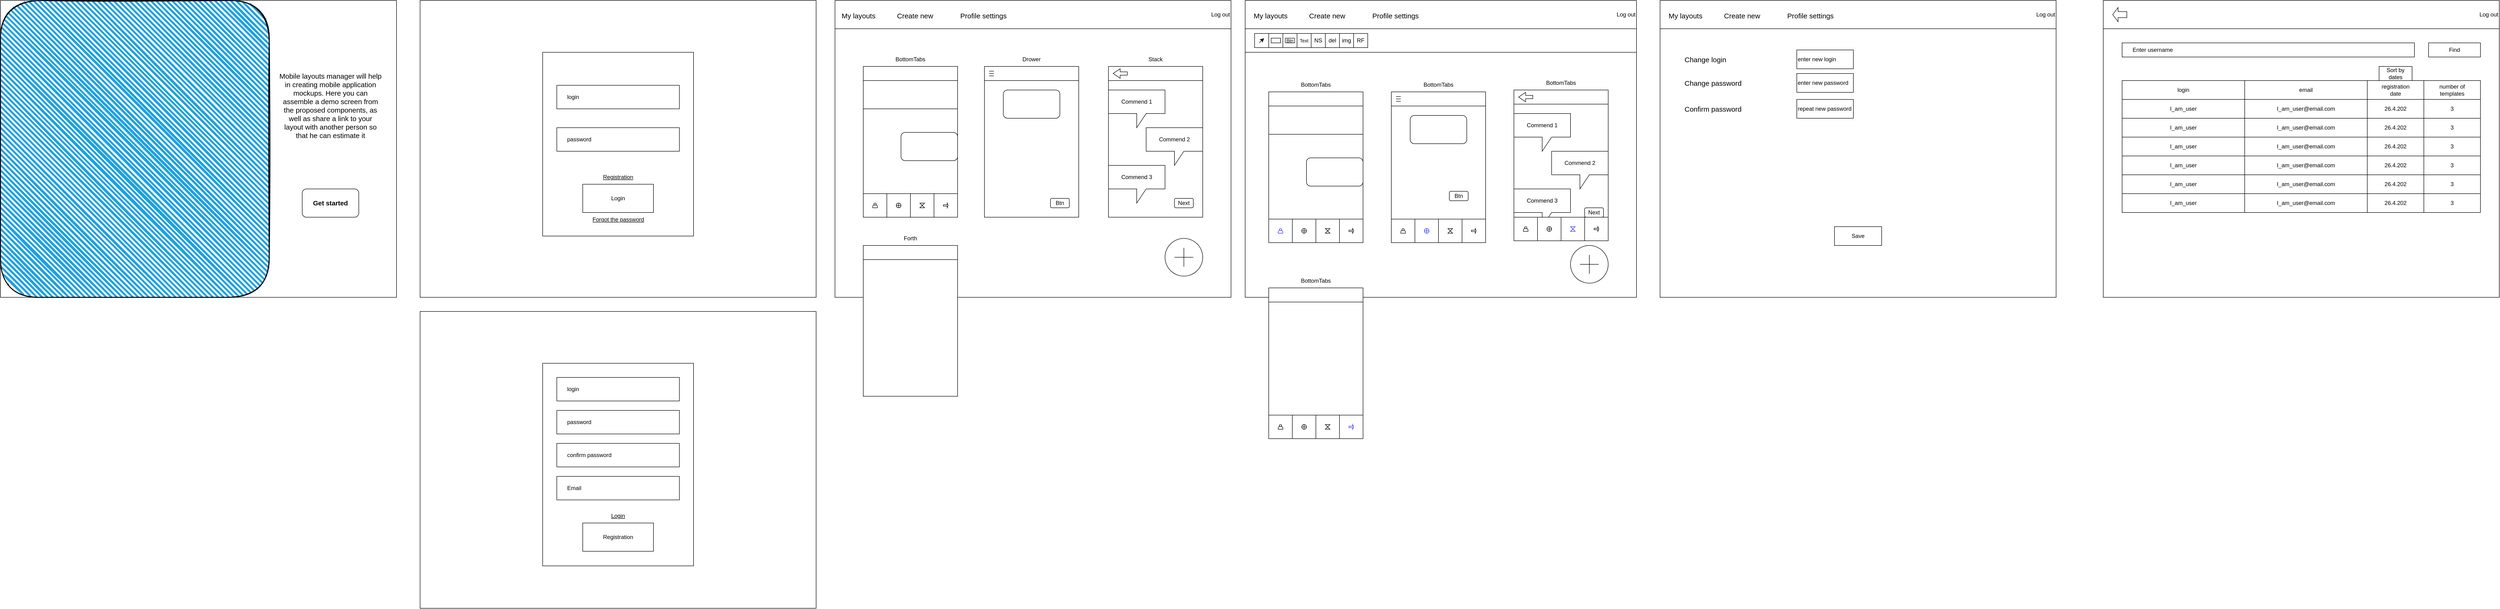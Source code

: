 <mxfile version="21.2.1" type="github">
  <diagram name="Страница 1" id="eIvOpr-eTh3H-kMk9N8D">
    <mxGraphModel dx="5174" dy="2409" grid="1" gridSize="10" guides="1" tooltips="1" connect="1" arrows="1" fold="1" page="1" pageScale="1" pageWidth="827" pageHeight="1169" math="0" shadow="0">
      <root>
        <mxCell id="0" />
        <mxCell id="1" parent="0" />
        <mxCell id="rHkCsvKUkDU7ZJES6vWU-122" value="" style="rounded=0;whiteSpace=wrap;html=1;" parent="1" vertex="1">
          <mxGeometry x="-830" width="840" height="630" as="geometry" />
        </mxCell>
        <mxCell id="rHkCsvKUkDU7ZJES6vWU-121" value="" style="rounded=0;whiteSpace=wrap;html=1;" parent="1" vertex="1">
          <mxGeometry x="40" width="830" height="630" as="geometry" />
        </mxCell>
        <mxCell id="rHkCsvKUkDU7ZJES6vWU-1" value="Log out" style="rounded=0;whiteSpace=wrap;html=1;align=right;" parent="1" vertex="1">
          <mxGeometry x="-830" width="840" height="60" as="geometry" />
        </mxCell>
        <mxCell id="rHkCsvKUkDU7ZJES6vWU-52" value="Log out" style="rounded=0;whiteSpace=wrap;html=1;align=right;" parent="1" vertex="1">
          <mxGeometry x="40" width="830" height="60" as="geometry" />
        </mxCell>
        <mxCell id="I_ay3xWffaY61S_isXFt-1" value="&lt;font style=&quot;font-size: 15px;&quot;&gt;My layouts&lt;/font&gt;" style="text;html=1;strokeColor=none;fillColor=none;align=center;verticalAlign=middle;whiteSpace=wrap;rounded=0;" parent="1" vertex="1">
          <mxGeometry x="-820" y="17" width="80" height="30" as="geometry" />
        </mxCell>
        <mxCell id="I_ay3xWffaY61S_isXFt-2" value="&lt;font style=&quot;font-size: 15px;&quot;&gt;Create new&lt;/font&gt;" style="text;html=1;strokeColor=none;fillColor=none;align=center;verticalAlign=middle;whiteSpace=wrap;rounded=0;" parent="1" vertex="1">
          <mxGeometry x="-700" y="17" width="80" height="30" as="geometry" />
        </mxCell>
        <mxCell id="I_ay3xWffaY61S_isXFt-3" value="&lt;font style=&quot;font-size: 15px;&quot;&gt;Profile settings&lt;/font&gt;" style="text;html=1;strokeColor=none;fillColor=none;align=center;verticalAlign=middle;whiteSpace=wrap;rounded=0;" parent="1" vertex="1">
          <mxGeometry x="-570" y="17" width="110" height="30" as="geometry" />
        </mxCell>
        <mxCell id="I_ay3xWffaY61S_isXFt-5" value="" style="group" parent="1" vertex="1" connectable="0">
          <mxGeometry x="-770" y="110" width="200" height="350" as="geometry" />
        </mxCell>
        <mxCell id="rHkCsvKUkDU7ZJES6vWU-18" value="BottomTabs" style="text;html=1;strokeColor=none;fillColor=none;align=center;verticalAlign=middle;whiteSpace=wrap;rounded=0;" parent="I_ay3xWffaY61S_isXFt-5" vertex="1">
          <mxGeometry x="70" width="60" height="30" as="geometry" />
        </mxCell>
        <mxCell id="I_ay3xWffaY61S_isXFt-4" value="" style="group" parent="I_ay3xWffaY61S_isXFt-5" vertex="1" connectable="0">
          <mxGeometry y="30" width="200" height="320" as="geometry" />
        </mxCell>
        <mxCell id="rHkCsvKUkDU7ZJES6vWU-8" value="" style="rounded=0;whiteSpace=wrap;html=1;" parent="I_ay3xWffaY61S_isXFt-4" vertex="1">
          <mxGeometry width="200" height="320" as="geometry" />
        </mxCell>
        <mxCell id="rHkCsvKUkDU7ZJES6vWU-12" value="" style="rounded=0;whiteSpace=wrap;html=1;" parent="I_ay3xWffaY61S_isXFt-4" vertex="1">
          <mxGeometry y="270" width="200" height="50" as="geometry" />
        </mxCell>
        <mxCell id="rHkCsvKUkDU7ZJES6vWU-13" value="" style="endArrow=none;html=1;rounded=0;entryX=0.25;entryY=0;entryDx=0;entryDy=0;exitX=0.25;exitY=1;exitDx=0;exitDy=0;" parent="I_ay3xWffaY61S_isXFt-4" source="rHkCsvKUkDU7ZJES6vWU-12" target="rHkCsvKUkDU7ZJES6vWU-12" edge="1">
          <mxGeometry width="50" height="50" relative="1" as="geometry">
            <mxPoint x="380" y="530" as="sourcePoint" />
            <mxPoint x="430" y="480" as="targetPoint" />
          </mxGeometry>
        </mxCell>
        <mxCell id="rHkCsvKUkDU7ZJES6vWU-14" value="" style="endArrow=none;html=1;rounded=0;entryX=0.5;entryY=0;entryDx=0;entryDy=0;exitX=0.5;exitY=1;exitDx=0;exitDy=0;" parent="I_ay3xWffaY61S_isXFt-4" source="rHkCsvKUkDU7ZJES6vWU-12" target="rHkCsvKUkDU7ZJES6vWU-12" edge="1">
          <mxGeometry width="50" height="50" relative="1" as="geometry">
            <mxPoint x="60" y="330" as="sourcePoint" />
            <mxPoint x="60" y="270" as="targetPoint" />
          </mxGeometry>
        </mxCell>
        <mxCell id="rHkCsvKUkDU7ZJES6vWU-15" value="" style="endArrow=none;html=1;rounded=0;entryX=0.75;entryY=0;entryDx=0;entryDy=0;exitX=0.75;exitY=1;exitDx=0;exitDy=0;" parent="I_ay3xWffaY61S_isXFt-4" source="rHkCsvKUkDU7ZJES6vWU-12" target="rHkCsvKUkDU7ZJES6vWU-12" edge="1">
          <mxGeometry width="50" height="50" relative="1" as="geometry">
            <mxPoint x="70" y="340" as="sourcePoint" />
            <mxPoint x="70" y="280" as="targetPoint" />
          </mxGeometry>
        </mxCell>
        <mxCell id="rHkCsvKUkDU7ZJES6vWU-16" value="" style="rounded=0;whiteSpace=wrap;html=1;" parent="I_ay3xWffaY61S_isXFt-4" vertex="1">
          <mxGeometry y="30" width="200" height="60" as="geometry" />
        </mxCell>
        <mxCell id="rHkCsvKUkDU7ZJES6vWU-17" value="" style="rounded=1;whiteSpace=wrap;html=1;" parent="I_ay3xWffaY61S_isXFt-4" vertex="1">
          <mxGeometry x="80" y="140" width="120" height="60" as="geometry" />
        </mxCell>
        <mxCell id="rHkCsvKUkDU7ZJES6vWU-38" value="" style="shape=actor;whiteSpace=wrap;html=1;" parent="I_ay3xWffaY61S_isXFt-4" vertex="1">
          <mxGeometry x="20" y="290" width="10" height="10" as="geometry" />
        </mxCell>
        <mxCell id="rHkCsvKUkDU7ZJES6vWU-39" value="" style="shape=orEllipse;perimeter=ellipsePerimeter;whiteSpace=wrap;html=1;backgroundOutline=1;" parent="I_ay3xWffaY61S_isXFt-4" vertex="1">
          <mxGeometry x="70" y="290" width="10" height="10" as="geometry" />
        </mxCell>
        <mxCell id="rHkCsvKUkDU7ZJES6vWU-40" value="" style="shape=collate;whiteSpace=wrap;html=1;" parent="I_ay3xWffaY61S_isXFt-4" vertex="1">
          <mxGeometry x="120" y="290" width="10" height="10" as="geometry" />
        </mxCell>
        <mxCell id="rHkCsvKUkDU7ZJES6vWU-41" value="" style="shape=singleArrow;whiteSpace=wrap;html=1;" parent="I_ay3xWffaY61S_isXFt-4" vertex="1">
          <mxGeometry x="170" y="290" width="10" height="10" as="geometry" />
        </mxCell>
        <mxCell id="I_ay3xWffaY61S_isXFt-9" value="" style="group" parent="1" vertex="1" connectable="0">
          <mxGeometry x="-513" y="110" width="200" height="350" as="geometry" />
        </mxCell>
        <mxCell id="rHkCsvKUkDU7ZJES6vWU-21" value="Drower" style="text;html=1;strokeColor=none;fillColor=none;align=center;verticalAlign=middle;whiteSpace=wrap;rounded=0;" parent="I_ay3xWffaY61S_isXFt-9" vertex="1">
          <mxGeometry x="70" width="60" height="30" as="geometry" />
        </mxCell>
        <mxCell id="I_ay3xWffaY61S_isXFt-7" value="" style="group" parent="I_ay3xWffaY61S_isXFt-9" vertex="1" connectable="0">
          <mxGeometry y="30" width="200" height="320" as="geometry" />
        </mxCell>
        <mxCell id="rHkCsvKUkDU7ZJES6vWU-9" value="" style="rounded=0;whiteSpace=wrap;html=1;" parent="I_ay3xWffaY61S_isXFt-7" vertex="1">
          <mxGeometry width="200" height="320" as="geometry" />
        </mxCell>
        <mxCell id="rHkCsvKUkDU7ZJES6vWU-24" value="" style="rounded=0;whiteSpace=wrap;html=1;" parent="I_ay3xWffaY61S_isXFt-7" vertex="1">
          <mxGeometry width="200" height="30" as="geometry" />
        </mxCell>
        <mxCell id="rHkCsvKUkDU7ZJES6vWU-25" value="" style="endArrow=none;html=1;rounded=0;entryX=0.1;entryY=0.5;entryDx=0;entryDy=0;entryPerimeter=0;" parent="I_ay3xWffaY61S_isXFt-7" target="rHkCsvKUkDU7ZJES6vWU-24" edge="1">
          <mxGeometry width="50" height="50" relative="1" as="geometry">
            <mxPoint x="10" y="15" as="sourcePoint" />
            <mxPoint x="120" y="380" as="targetPoint" />
          </mxGeometry>
        </mxCell>
        <mxCell id="rHkCsvKUkDU7ZJES6vWU-26" value="" style="endArrow=none;html=1;rounded=0;" parent="I_ay3xWffaY61S_isXFt-7" edge="1">
          <mxGeometry width="50" height="50" relative="1" as="geometry">
            <mxPoint x="10" y="20" as="sourcePoint" />
            <mxPoint x="20" y="20" as="targetPoint" />
          </mxGeometry>
        </mxCell>
        <mxCell id="rHkCsvKUkDU7ZJES6vWU-28" value="" style="endArrow=none;html=1;rounded=0;entryX=0.1;entryY=0.333;entryDx=0;entryDy=0;entryPerimeter=0;" parent="I_ay3xWffaY61S_isXFt-7" target="rHkCsvKUkDU7ZJES6vWU-24" edge="1">
          <mxGeometry width="50" height="50" relative="1" as="geometry">
            <mxPoint x="10" y="10" as="sourcePoint" />
            <mxPoint x="30" y="25" as="targetPoint" />
          </mxGeometry>
        </mxCell>
        <mxCell id="rHkCsvKUkDU7ZJES6vWU-33" value="" style="rounded=1;whiteSpace=wrap;html=1;" parent="I_ay3xWffaY61S_isXFt-7" vertex="1">
          <mxGeometry x="40" y="50" width="120" height="60" as="geometry" />
        </mxCell>
        <mxCell id="I_ay3xWffaY61S_isXFt-8" value="" style="group" parent="I_ay3xWffaY61S_isXFt-7" vertex="1" connectable="0">
          <mxGeometry x="140" y="280" width="40" height="20" as="geometry" />
        </mxCell>
        <mxCell id="rHkCsvKUkDU7ZJES6vWU-35" value="" style="rounded=1;whiteSpace=wrap;html=1;" parent="I_ay3xWffaY61S_isXFt-8" vertex="1">
          <mxGeometry width="40" height="20" as="geometry" />
        </mxCell>
        <mxCell id="rHkCsvKUkDU7ZJES6vWU-36" value="Btn" style="text;html=1;strokeColor=none;fillColor=none;align=center;verticalAlign=middle;whiteSpace=wrap;rounded=0;" parent="I_ay3xWffaY61S_isXFt-8" vertex="1">
          <mxGeometry x="10" y="5" width="20" height="10" as="geometry" />
        </mxCell>
        <mxCell id="I_ay3xWffaY61S_isXFt-11" value="" style="group" parent="1" vertex="1" connectable="0">
          <mxGeometry x="-250" y="110" width="200" height="350" as="geometry" />
        </mxCell>
        <mxCell id="rHkCsvKUkDU7ZJES6vWU-19" value="Stack" style="text;html=1;strokeColor=none;fillColor=none;align=center;verticalAlign=middle;whiteSpace=wrap;rounded=0;" parent="I_ay3xWffaY61S_isXFt-11" vertex="1">
          <mxGeometry x="70" width="60" height="30" as="geometry" />
        </mxCell>
        <mxCell id="I_ay3xWffaY61S_isXFt-10" value="" style="group" parent="I_ay3xWffaY61S_isXFt-11" vertex="1" connectable="0">
          <mxGeometry y="30" width="200" height="320" as="geometry" />
        </mxCell>
        <mxCell id="rHkCsvKUkDU7ZJES6vWU-10" value="" style="rounded=0;whiteSpace=wrap;html=1;" parent="I_ay3xWffaY61S_isXFt-10" vertex="1">
          <mxGeometry width="200" height="320" as="geometry" />
        </mxCell>
        <mxCell id="rHkCsvKUkDU7ZJES6vWU-31" value="" style="rounded=0;whiteSpace=wrap;html=1;" parent="I_ay3xWffaY61S_isXFt-10" vertex="1">
          <mxGeometry width="200" height="30" as="geometry" />
        </mxCell>
        <mxCell id="rHkCsvKUkDU7ZJES6vWU-46" value="Commend 2" style="shape=callout;whiteSpace=wrap;html=1;perimeter=calloutPerimeter;" parent="I_ay3xWffaY61S_isXFt-10" vertex="1">
          <mxGeometry x="80" y="130" width="120" height="80" as="geometry" />
        </mxCell>
        <mxCell id="rHkCsvKUkDU7ZJES6vWU-47" value="Commend 1" style="shape=callout;whiteSpace=wrap;html=1;perimeter=calloutPerimeter;" parent="I_ay3xWffaY61S_isXFt-10" vertex="1">
          <mxGeometry y="50" width="120" height="80" as="geometry" />
        </mxCell>
        <mxCell id="rHkCsvKUkDU7ZJES6vWU-48" value="&lt;span style=&quot;color: rgb(0, 0, 0); font-family: Helvetica; font-size: 12px; font-style: normal; font-variant-ligatures: normal; font-variant-caps: normal; font-weight: 400; letter-spacing: normal; orphans: 2; text-align: center; text-indent: 0px; text-transform: none; widows: 2; word-spacing: 0px; -webkit-text-stroke-width: 0px; background-color: rgb(251, 251, 251); text-decoration-thickness: initial; text-decoration-style: initial; text-decoration-color: initial; float: none; display: inline !important;&quot;&gt;Commend 3&lt;/span&gt;" style="shape=callout;whiteSpace=wrap;html=1;perimeter=calloutPerimeter;" parent="I_ay3xWffaY61S_isXFt-10" vertex="1">
          <mxGeometry y="210" width="120" height="80" as="geometry" />
        </mxCell>
        <mxCell id="rHkCsvKUkDU7ZJES6vWU-49" value="" style="html=1;shadow=0;dashed=0;align=center;verticalAlign=middle;shape=mxgraph.arrows2.arrow;dy=0.65;dx=14.84;flipH=1;notch=0;" parent="I_ay3xWffaY61S_isXFt-10" vertex="1">
          <mxGeometry x="10" y="5" width="30" height="20" as="geometry" />
        </mxCell>
        <mxCell id="rHkCsvKUkDU7ZJES6vWU-51" value="Next" style="rounded=1;whiteSpace=wrap;html=1;" parent="I_ay3xWffaY61S_isXFt-10" vertex="1">
          <mxGeometry x="140" y="280" width="40" height="20" as="geometry" />
        </mxCell>
        <mxCell id="I_ay3xWffaY61S_isXFt-24" value="" style="group" parent="1" vertex="1" connectable="0">
          <mxGeometry x="-770" y="490" width="200" height="350" as="geometry" />
        </mxCell>
        <mxCell id="rHkCsvKUkDU7ZJES6vWU-11" value="" style="rounded=0;whiteSpace=wrap;html=1;" parent="I_ay3xWffaY61S_isXFt-24" vertex="1">
          <mxGeometry y="30" width="200" height="320" as="geometry" />
        </mxCell>
        <mxCell id="rHkCsvKUkDU7ZJES6vWU-20" value="Forth" style="text;html=1;strokeColor=none;fillColor=none;align=center;verticalAlign=middle;whiteSpace=wrap;rounded=0;" parent="I_ay3xWffaY61S_isXFt-24" vertex="1">
          <mxGeometry x="70" width="60" height="30" as="geometry" />
        </mxCell>
        <mxCell id="rHkCsvKUkDU7ZJES6vWU-32" value="" style="rounded=0;whiteSpace=wrap;html=1;" parent="I_ay3xWffaY61S_isXFt-24" vertex="1">
          <mxGeometry y="30" width="200" height="30" as="geometry" />
        </mxCell>
        <mxCell id="I_ay3xWffaY61S_isXFt-25" value="&lt;font style=&quot;font-size: 15px;&quot;&gt;My layouts&lt;/font&gt;" style="text;html=1;strokeColor=none;fillColor=none;align=center;verticalAlign=middle;whiteSpace=wrap;rounded=0;" parent="1" vertex="1">
          <mxGeometry x="54" y="17" width="80" height="30" as="geometry" />
        </mxCell>
        <mxCell id="I_ay3xWffaY61S_isXFt-26" value="&lt;font style=&quot;font-size: 15px;&quot;&gt;Create new&lt;/font&gt;" style="text;html=1;strokeColor=none;fillColor=none;align=center;verticalAlign=middle;whiteSpace=wrap;rounded=0;" parent="1" vertex="1">
          <mxGeometry x="174" y="17" width="80" height="30" as="geometry" />
        </mxCell>
        <mxCell id="I_ay3xWffaY61S_isXFt-27" value="&lt;font style=&quot;font-size: 15px;&quot;&gt;Profile settings&lt;/font&gt;" style="text;html=1;strokeColor=none;fillColor=none;align=center;verticalAlign=middle;whiteSpace=wrap;rounded=0;" parent="1" vertex="1">
          <mxGeometry x="304" y="17" width="110" height="30" as="geometry" />
        </mxCell>
        <mxCell id="I_ay3xWffaY61S_isXFt-30" value="" style="group" parent="1" vertex="1" connectable="0">
          <mxGeometry x="90" y="164" width="200" height="350" as="geometry" />
        </mxCell>
        <mxCell id="rHkCsvKUkDU7ZJES6vWU-64" value="BottomTabs" style="text;html=1;strokeColor=none;fillColor=none;align=center;verticalAlign=middle;whiteSpace=wrap;rounded=0;" parent="I_ay3xWffaY61S_isXFt-30" vertex="1">
          <mxGeometry x="70" width="60" height="30" as="geometry" />
        </mxCell>
        <mxCell id="I_ay3xWffaY61S_isXFt-29" value="" style="group" parent="I_ay3xWffaY61S_isXFt-30" vertex="1" connectable="0">
          <mxGeometry y="30" width="200" height="320" as="geometry" />
        </mxCell>
        <mxCell id="rHkCsvKUkDU7ZJES6vWU-54" value="" style="rounded=0;whiteSpace=wrap;html=1;" parent="I_ay3xWffaY61S_isXFt-29" vertex="1">
          <mxGeometry width="200" height="320" as="geometry" />
        </mxCell>
        <mxCell id="rHkCsvKUkDU7ZJES6vWU-58" value="" style="rounded=0;whiteSpace=wrap;html=1;" parent="I_ay3xWffaY61S_isXFt-29" vertex="1">
          <mxGeometry y="270" width="200" height="50" as="geometry" />
        </mxCell>
        <mxCell id="rHkCsvKUkDU7ZJES6vWU-59" value="" style="endArrow=none;html=1;rounded=0;entryX=0.25;entryY=0;entryDx=0;entryDy=0;exitX=0.25;exitY=1;exitDx=0;exitDy=0;" parent="I_ay3xWffaY61S_isXFt-29" source="rHkCsvKUkDU7ZJES6vWU-58" target="rHkCsvKUkDU7ZJES6vWU-58" edge="1">
          <mxGeometry width="50" height="50" relative="1" as="geometry">
            <mxPoint x="380" y="530" as="sourcePoint" />
            <mxPoint x="430" y="480" as="targetPoint" />
          </mxGeometry>
        </mxCell>
        <mxCell id="rHkCsvKUkDU7ZJES6vWU-60" value="" style="endArrow=none;html=1;rounded=0;entryX=0.5;entryY=0;entryDx=0;entryDy=0;exitX=0.5;exitY=1;exitDx=0;exitDy=0;" parent="I_ay3xWffaY61S_isXFt-29" source="rHkCsvKUkDU7ZJES6vWU-58" target="rHkCsvKUkDU7ZJES6vWU-58" edge="1">
          <mxGeometry width="50" height="50" relative="1" as="geometry">
            <mxPoint x="60" y="330" as="sourcePoint" />
            <mxPoint x="60" y="270" as="targetPoint" />
          </mxGeometry>
        </mxCell>
        <mxCell id="rHkCsvKUkDU7ZJES6vWU-61" value="" style="endArrow=none;html=1;rounded=0;entryX=0.75;entryY=0;entryDx=0;entryDy=0;exitX=0.75;exitY=1;exitDx=0;exitDy=0;" parent="I_ay3xWffaY61S_isXFt-29" source="rHkCsvKUkDU7ZJES6vWU-58" target="rHkCsvKUkDU7ZJES6vWU-58" edge="1">
          <mxGeometry width="50" height="50" relative="1" as="geometry">
            <mxPoint x="70" y="340" as="sourcePoint" />
            <mxPoint x="70" y="280" as="targetPoint" />
          </mxGeometry>
        </mxCell>
        <mxCell id="rHkCsvKUkDU7ZJES6vWU-62" value="" style="rounded=0;whiteSpace=wrap;html=1;" parent="I_ay3xWffaY61S_isXFt-29" vertex="1">
          <mxGeometry y="30" width="200" height="60" as="geometry" />
        </mxCell>
        <mxCell id="rHkCsvKUkDU7ZJES6vWU-63" value="" style="rounded=1;whiteSpace=wrap;html=1;" parent="I_ay3xWffaY61S_isXFt-29" vertex="1">
          <mxGeometry x="80" y="140" width="120" height="60" as="geometry" />
        </mxCell>
        <mxCell id="rHkCsvKUkDU7ZJES6vWU-77" value="" style="shape=actor;whiteSpace=wrap;html=1;strokeColor=#3333FF;" parent="I_ay3xWffaY61S_isXFt-29" vertex="1">
          <mxGeometry x="20" y="290" width="10" height="10" as="geometry" />
        </mxCell>
        <mxCell id="rHkCsvKUkDU7ZJES6vWU-78" value="" style="shape=orEllipse;perimeter=ellipsePerimeter;whiteSpace=wrap;html=1;backgroundOutline=1;" parent="I_ay3xWffaY61S_isXFt-29" vertex="1">
          <mxGeometry x="70" y="290" width="10" height="10" as="geometry" />
        </mxCell>
        <mxCell id="rHkCsvKUkDU7ZJES6vWU-79" value="" style="shape=collate;whiteSpace=wrap;html=1;" parent="I_ay3xWffaY61S_isXFt-29" vertex="1">
          <mxGeometry x="120" y="290" width="10" height="10" as="geometry" />
        </mxCell>
        <mxCell id="rHkCsvKUkDU7ZJES6vWU-80" value="" style="shape=singleArrow;whiteSpace=wrap;html=1;" parent="I_ay3xWffaY61S_isXFt-29" vertex="1">
          <mxGeometry x="170" y="290" width="10" height="10" as="geometry" />
        </mxCell>
        <mxCell id="I_ay3xWffaY61S_isXFt-33" value="" style="group" parent="1" vertex="1" connectable="0">
          <mxGeometry x="350" y="164" width="200" height="350" as="geometry" />
        </mxCell>
        <mxCell id="rHkCsvKUkDU7ZJES6vWU-67" value="BottomTabs" style="text;html=1;strokeColor=none;fillColor=none;align=center;verticalAlign=middle;whiteSpace=wrap;rounded=0;" parent="I_ay3xWffaY61S_isXFt-33" vertex="1">
          <mxGeometry x="70" width="60" height="30" as="geometry" />
        </mxCell>
        <mxCell id="I_ay3xWffaY61S_isXFt-32" value="" style="group" parent="I_ay3xWffaY61S_isXFt-33" vertex="1" connectable="0">
          <mxGeometry y="30" width="200" height="320" as="geometry" />
        </mxCell>
        <mxCell id="rHkCsvKUkDU7ZJES6vWU-55" value="" style="rounded=0;whiteSpace=wrap;html=1;" parent="I_ay3xWffaY61S_isXFt-32" vertex="1">
          <mxGeometry width="200" height="320" as="geometry" />
        </mxCell>
        <mxCell id="rHkCsvKUkDU7ZJES6vWU-68" value="" style="rounded=0;whiteSpace=wrap;html=1;" parent="I_ay3xWffaY61S_isXFt-32" vertex="1">
          <mxGeometry width="200" height="30" as="geometry" />
        </mxCell>
        <mxCell id="rHkCsvKUkDU7ZJES6vWU-69" value="" style="endArrow=none;html=1;rounded=0;entryX=0.1;entryY=0.5;entryDx=0;entryDy=0;entryPerimeter=0;" parent="I_ay3xWffaY61S_isXFt-32" target="rHkCsvKUkDU7ZJES6vWU-68" edge="1">
          <mxGeometry width="50" height="50" relative="1" as="geometry">
            <mxPoint x="10" y="15" as="sourcePoint" />
            <mxPoint x="120" y="380" as="targetPoint" />
          </mxGeometry>
        </mxCell>
        <mxCell id="rHkCsvKUkDU7ZJES6vWU-70" value="" style="endArrow=none;html=1;rounded=0;" parent="I_ay3xWffaY61S_isXFt-32" edge="1">
          <mxGeometry width="50" height="50" relative="1" as="geometry">
            <mxPoint x="10" y="20" as="sourcePoint" />
            <mxPoint x="20" y="20" as="targetPoint" />
          </mxGeometry>
        </mxCell>
        <mxCell id="rHkCsvKUkDU7ZJES6vWU-71" value="" style="endArrow=none;html=1;rounded=0;entryX=0.1;entryY=0.333;entryDx=0;entryDy=0;entryPerimeter=0;" parent="I_ay3xWffaY61S_isXFt-32" target="rHkCsvKUkDU7ZJES6vWU-68" edge="1">
          <mxGeometry width="50" height="50" relative="1" as="geometry">
            <mxPoint x="10" y="10" as="sourcePoint" />
            <mxPoint x="30" y="25" as="targetPoint" />
          </mxGeometry>
        </mxCell>
        <mxCell id="rHkCsvKUkDU7ZJES6vWU-74" value="" style="rounded=1;whiteSpace=wrap;html=1;" parent="I_ay3xWffaY61S_isXFt-32" vertex="1">
          <mxGeometry x="40" y="50" width="120" height="60" as="geometry" />
        </mxCell>
        <mxCell id="rHkCsvKUkDU7ZJES6vWU-94" value="" style="rounded=0;whiteSpace=wrap;html=1;" parent="I_ay3xWffaY61S_isXFt-32" vertex="1">
          <mxGeometry y="270" width="200" height="50" as="geometry" />
        </mxCell>
        <mxCell id="rHkCsvKUkDU7ZJES6vWU-95" value="" style="endArrow=none;html=1;rounded=0;entryX=0.25;entryY=0;entryDx=0;entryDy=0;exitX=0.25;exitY=1;exitDx=0;exitDy=0;" parent="I_ay3xWffaY61S_isXFt-32" source="rHkCsvKUkDU7ZJES6vWU-94" target="rHkCsvKUkDU7ZJES6vWU-94" edge="1">
          <mxGeometry width="50" height="50" relative="1" as="geometry">
            <mxPoint x="380" y="530" as="sourcePoint" />
            <mxPoint x="430" y="480" as="targetPoint" />
          </mxGeometry>
        </mxCell>
        <mxCell id="rHkCsvKUkDU7ZJES6vWU-96" value="" style="endArrow=none;html=1;rounded=0;entryX=0.5;entryY=0;entryDx=0;entryDy=0;exitX=0.5;exitY=1;exitDx=0;exitDy=0;" parent="I_ay3xWffaY61S_isXFt-32" source="rHkCsvKUkDU7ZJES6vWU-94" target="rHkCsvKUkDU7ZJES6vWU-94" edge="1">
          <mxGeometry width="50" height="50" relative="1" as="geometry">
            <mxPoint x="60" y="330" as="sourcePoint" />
            <mxPoint x="60" y="270" as="targetPoint" />
          </mxGeometry>
        </mxCell>
        <mxCell id="rHkCsvKUkDU7ZJES6vWU-97" value="" style="endArrow=none;html=1;rounded=0;entryX=0.75;entryY=0;entryDx=0;entryDy=0;exitX=0.75;exitY=1;exitDx=0;exitDy=0;" parent="I_ay3xWffaY61S_isXFt-32" source="rHkCsvKUkDU7ZJES6vWU-94" target="rHkCsvKUkDU7ZJES6vWU-94" edge="1">
          <mxGeometry width="50" height="50" relative="1" as="geometry">
            <mxPoint x="70" y="340" as="sourcePoint" />
            <mxPoint x="70" y="280" as="targetPoint" />
          </mxGeometry>
        </mxCell>
        <mxCell id="rHkCsvKUkDU7ZJES6vWU-98" value="" style="shape=actor;whiteSpace=wrap;html=1;" parent="I_ay3xWffaY61S_isXFt-32" vertex="1">
          <mxGeometry x="20" y="290" width="10" height="10" as="geometry" />
        </mxCell>
        <mxCell id="rHkCsvKUkDU7ZJES6vWU-99" value="" style="shape=orEllipse;perimeter=ellipsePerimeter;whiteSpace=wrap;html=1;backgroundOutline=1;strokeColor=#3333FF;" parent="I_ay3xWffaY61S_isXFt-32" vertex="1">
          <mxGeometry x="70" y="290" width="10" height="10" as="geometry" />
        </mxCell>
        <mxCell id="rHkCsvKUkDU7ZJES6vWU-100" value="" style="shape=collate;whiteSpace=wrap;html=1;" parent="I_ay3xWffaY61S_isXFt-32" vertex="1">
          <mxGeometry x="120" y="290" width="10" height="10" as="geometry" />
        </mxCell>
        <mxCell id="rHkCsvKUkDU7ZJES6vWU-101" value="" style="shape=singleArrow;whiteSpace=wrap;html=1;" parent="I_ay3xWffaY61S_isXFt-32" vertex="1">
          <mxGeometry x="170" y="290" width="10" height="10" as="geometry" />
        </mxCell>
        <mxCell id="I_ay3xWffaY61S_isXFt-31" value="" style="group" parent="I_ay3xWffaY61S_isXFt-32" vertex="1" connectable="0">
          <mxGeometry x="123" y="211" width="40" height="20" as="geometry" />
        </mxCell>
        <mxCell id="rHkCsvKUkDU7ZJES6vWU-75" value="" style="rounded=1;whiteSpace=wrap;html=1;" parent="I_ay3xWffaY61S_isXFt-31" vertex="1">
          <mxGeometry width="40" height="20" as="geometry" />
        </mxCell>
        <mxCell id="rHkCsvKUkDU7ZJES6vWU-76" value="Btn" style="text;html=1;strokeColor=none;fillColor=none;align=center;verticalAlign=middle;whiteSpace=wrap;rounded=0;" parent="I_ay3xWffaY61S_isXFt-31" vertex="1">
          <mxGeometry x="10" y="5" width="20" height="10" as="geometry" />
        </mxCell>
        <mxCell id="I_ay3xWffaY61S_isXFt-37" value="" style="group" parent="1" vertex="1" connectable="0">
          <mxGeometry x="610" y="160" width="200" height="350" as="geometry" />
        </mxCell>
        <mxCell id="rHkCsvKUkDU7ZJES6vWU-65" value="BottomTabs" style="text;html=1;strokeColor=none;fillColor=none;align=center;verticalAlign=middle;whiteSpace=wrap;rounded=0;" parent="I_ay3xWffaY61S_isXFt-37" vertex="1">
          <mxGeometry x="70" width="60" height="30" as="geometry" />
        </mxCell>
        <mxCell id="I_ay3xWffaY61S_isXFt-36" value="" style="group" parent="I_ay3xWffaY61S_isXFt-37" vertex="1" connectable="0">
          <mxGeometry y="30" width="200" height="320" as="geometry" />
        </mxCell>
        <mxCell id="rHkCsvKUkDU7ZJES6vWU-56" value="" style="rounded=0;whiteSpace=wrap;html=1;" parent="I_ay3xWffaY61S_isXFt-36" vertex="1">
          <mxGeometry width="200" height="320" as="geometry" />
        </mxCell>
        <mxCell id="rHkCsvKUkDU7ZJES6vWU-72" value="" style="rounded=0;whiteSpace=wrap;html=1;" parent="I_ay3xWffaY61S_isXFt-36" vertex="1">
          <mxGeometry width="200" height="30" as="geometry" />
        </mxCell>
        <mxCell id="rHkCsvKUkDU7ZJES6vWU-81" value="Commend 2" style="shape=callout;whiteSpace=wrap;html=1;perimeter=calloutPerimeter;" parent="I_ay3xWffaY61S_isXFt-36" vertex="1">
          <mxGeometry x="80" y="130" width="120" height="80" as="geometry" />
        </mxCell>
        <mxCell id="rHkCsvKUkDU7ZJES6vWU-82" value="Commend 1" style="shape=callout;whiteSpace=wrap;html=1;perimeter=calloutPerimeter;" parent="I_ay3xWffaY61S_isXFt-36" vertex="1">
          <mxGeometry y="50" width="120" height="80" as="geometry" />
        </mxCell>
        <mxCell id="rHkCsvKUkDU7ZJES6vWU-83" value="&lt;span style=&quot;color: rgb(0, 0, 0); font-family: Helvetica; font-size: 12px; font-style: normal; font-variant-ligatures: normal; font-variant-caps: normal; font-weight: 400; letter-spacing: normal; orphans: 2; text-align: center; text-indent: 0px; text-transform: none; widows: 2; word-spacing: 0px; -webkit-text-stroke-width: 0px; background-color: rgb(251, 251, 251); text-decoration-thickness: initial; text-decoration-style: initial; text-decoration-color: initial; float: none; display: inline !important;&quot;&gt;Commend 3&lt;/span&gt;" style="shape=callout;whiteSpace=wrap;html=1;perimeter=calloutPerimeter;" parent="I_ay3xWffaY61S_isXFt-36" vertex="1">
          <mxGeometry y="210" width="120" height="80" as="geometry" />
        </mxCell>
        <mxCell id="rHkCsvKUkDU7ZJES6vWU-84" value="" style="html=1;shadow=0;dashed=0;align=center;verticalAlign=middle;shape=mxgraph.arrows2.arrow;dy=0.65;dx=14.84;flipH=1;notch=0;" parent="I_ay3xWffaY61S_isXFt-36" vertex="1">
          <mxGeometry x="10" y="5" width="30" height="20" as="geometry" />
        </mxCell>
        <mxCell id="rHkCsvKUkDU7ZJES6vWU-85" value="Next" style="rounded=1;whiteSpace=wrap;html=1;" parent="I_ay3xWffaY61S_isXFt-36" vertex="1">
          <mxGeometry x="150" y="250" width="40" height="20" as="geometry" />
        </mxCell>
        <mxCell id="rHkCsvKUkDU7ZJES6vWU-102" value="" style="rounded=0;whiteSpace=wrap;html=1;" parent="I_ay3xWffaY61S_isXFt-36" vertex="1">
          <mxGeometry y="270" width="200" height="50" as="geometry" />
        </mxCell>
        <mxCell id="rHkCsvKUkDU7ZJES6vWU-103" value="" style="endArrow=none;html=1;rounded=0;entryX=0.25;entryY=0;entryDx=0;entryDy=0;exitX=0.25;exitY=1;exitDx=0;exitDy=0;" parent="I_ay3xWffaY61S_isXFt-36" source="rHkCsvKUkDU7ZJES6vWU-102" target="rHkCsvKUkDU7ZJES6vWU-102" edge="1">
          <mxGeometry width="50" height="50" relative="1" as="geometry">
            <mxPoint x="380" y="530" as="sourcePoint" />
            <mxPoint x="430" y="480" as="targetPoint" />
          </mxGeometry>
        </mxCell>
        <mxCell id="rHkCsvKUkDU7ZJES6vWU-104" value="" style="endArrow=none;html=1;rounded=0;entryX=0.5;entryY=0;entryDx=0;entryDy=0;exitX=0.5;exitY=1;exitDx=0;exitDy=0;" parent="I_ay3xWffaY61S_isXFt-36" source="rHkCsvKUkDU7ZJES6vWU-102" target="rHkCsvKUkDU7ZJES6vWU-102" edge="1">
          <mxGeometry width="50" height="50" relative="1" as="geometry">
            <mxPoint x="60" y="330" as="sourcePoint" />
            <mxPoint x="60" y="270" as="targetPoint" />
          </mxGeometry>
        </mxCell>
        <mxCell id="rHkCsvKUkDU7ZJES6vWU-105" value="" style="endArrow=none;html=1;rounded=0;entryX=0.75;entryY=0;entryDx=0;entryDy=0;exitX=0.75;exitY=1;exitDx=0;exitDy=0;" parent="I_ay3xWffaY61S_isXFt-36" source="rHkCsvKUkDU7ZJES6vWU-102" target="rHkCsvKUkDU7ZJES6vWU-102" edge="1">
          <mxGeometry width="50" height="50" relative="1" as="geometry">
            <mxPoint x="70" y="340" as="sourcePoint" />
            <mxPoint x="70" y="280" as="targetPoint" />
          </mxGeometry>
        </mxCell>
        <mxCell id="rHkCsvKUkDU7ZJES6vWU-106" value="" style="shape=actor;whiteSpace=wrap;html=1;" parent="I_ay3xWffaY61S_isXFt-36" vertex="1">
          <mxGeometry x="20" y="290" width="10" height="10" as="geometry" />
        </mxCell>
        <mxCell id="rHkCsvKUkDU7ZJES6vWU-107" value="" style="shape=orEllipse;perimeter=ellipsePerimeter;whiteSpace=wrap;html=1;backgroundOutline=1;" parent="I_ay3xWffaY61S_isXFt-36" vertex="1">
          <mxGeometry x="70" y="290" width="10" height="10" as="geometry" />
        </mxCell>
        <mxCell id="rHkCsvKUkDU7ZJES6vWU-108" value="" style="shape=collate;whiteSpace=wrap;html=1;strokeColor=#3333FF;" parent="I_ay3xWffaY61S_isXFt-36" vertex="1">
          <mxGeometry x="120" y="290" width="10" height="10" as="geometry" />
        </mxCell>
        <mxCell id="rHkCsvKUkDU7ZJES6vWU-109" value="" style="shape=singleArrow;whiteSpace=wrap;html=1;" parent="I_ay3xWffaY61S_isXFt-36" vertex="1">
          <mxGeometry x="170" y="290" width="10" height="10" as="geometry" />
        </mxCell>
        <mxCell id="I_ay3xWffaY61S_isXFt-39" value="" style="group" parent="1" vertex="1" connectable="0">
          <mxGeometry x="90" y="580" width="200" height="350" as="geometry" />
        </mxCell>
        <mxCell id="rHkCsvKUkDU7ZJES6vWU-57" value="" style="rounded=0;whiteSpace=wrap;html=1;" parent="I_ay3xWffaY61S_isXFt-39" vertex="1">
          <mxGeometry y="30" width="200" height="320" as="geometry" />
        </mxCell>
        <mxCell id="rHkCsvKUkDU7ZJES6vWU-66" value="BottomTabs" style="text;html=1;strokeColor=none;fillColor=none;align=center;verticalAlign=middle;whiteSpace=wrap;rounded=0;" parent="I_ay3xWffaY61S_isXFt-39" vertex="1">
          <mxGeometry x="70" width="60" height="30" as="geometry" />
        </mxCell>
        <mxCell id="rHkCsvKUkDU7ZJES6vWU-73" value="" style="rounded=0;whiteSpace=wrap;html=1;" parent="I_ay3xWffaY61S_isXFt-39" vertex="1">
          <mxGeometry y="30" width="200" height="30" as="geometry" />
        </mxCell>
        <mxCell id="rHkCsvKUkDU7ZJES6vWU-110" value="" style="rounded=0;whiteSpace=wrap;html=1;" parent="I_ay3xWffaY61S_isXFt-39" vertex="1">
          <mxGeometry y="300" width="200" height="50" as="geometry" />
        </mxCell>
        <mxCell id="rHkCsvKUkDU7ZJES6vWU-111" value="" style="endArrow=none;html=1;rounded=0;entryX=0.25;entryY=0;entryDx=0;entryDy=0;exitX=0.25;exitY=1;exitDx=0;exitDy=0;" parent="I_ay3xWffaY61S_isXFt-39" source="rHkCsvKUkDU7ZJES6vWU-110" target="rHkCsvKUkDU7ZJES6vWU-110" edge="1">
          <mxGeometry width="50" height="50" relative="1" as="geometry">
            <mxPoint x="380" y="560" as="sourcePoint" />
            <mxPoint x="430" y="510" as="targetPoint" />
          </mxGeometry>
        </mxCell>
        <mxCell id="rHkCsvKUkDU7ZJES6vWU-112" value="" style="endArrow=none;html=1;rounded=0;entryX=0.5;entryY=0;entryDx=0;entryDy=0;exitX=0.5;exitY=1;exitDx=0;exitDy=0;" parent="I_ay3xWffaY61S_isXFt-39" source="rHkCsvKUkDU7ZJES6vWU-110" target="rHkCsvKUkDU7ZJES6vWU-110" edge="1">
          <mxGeometry width="50" height="50" relative="1" as="geometry">
            <mxPoint x="60" y="360" as="sourcePoint" />
            <mxPoint x="60" y="300" as="targetPoint" />
          </mxGeometry>
        </mxCell>
        <mxCell id="rHkCsvKUkDU7ZJES6vWU-113" value="" style="endArrow=none;html=1;rounded=0;entryX=0.75;entryY=0;entryDx=0;entryDy=0;exitX=0.75;exitY=1;exitDx=0;exitDy=0;" parent="I_ay3xWffaY61S_isXFt-39" source="rHkCsvKUkDU7ZJES6vWU-110" target="rHkCsvKUkDU7ZJES6vWU-110" edge="1">
          <mxGeometry width="50" height="50" relative="1" as="geometry">
            <mxPoint x="70" y="370" as="sourcePoint" />
            <mxPoint x="70" y="310" as="targetPoint" />
          </mxGeometry>
        </mxCell>
        <mxCell id="rHkCsvKUkDU7ZJES6vWU-114" value="" style="shape=actor;whiteSpace=wrap;html=1;" parent="I_ay3xWffaY61S_isXFt-39" vertex="1">
          <mxGeometry x="20" y="320" width="10" height="10" as="geometry" />
        </mxCell>
        <mxCell id="rHkCsvKUkDU7ZJES6vWU-115" value="" style="shape=orEllipse;perimeter=ellipsePerimeter;whiteSpace=wrap;html=1;backgroundOutline=1;" parent="I_ay3xWffaY61S_isXFt-39" vertex="1">
          <mxGeometry x="70" y="320" width="10" height="10" as="geometry" />
        </mxCell>
        <mxCell id="rHkCsvKUkDU7ZJES6vWU-116" value="" style="shape=collate;whiteSpace=wrap;html=1;" parent="I_ay3xWffaY61S_isXFt-39" vertex="1">
          <mxGeometry x="120" y="320" width="10" height="10" as="geometry" />
        </mxCell>
        <mxCell id="rHkCsvKUkDU7ZJES6vWU-117" value="" style="shape=singleArrow;whiteSpace=wrap;html=1;strokeColor=#3333FF;" parent="I_ay3xWffaY61S_isXFt-39" vertex="1">
          <mxGeometry x="170" y="320" width="10" height="10" as="geometry" />
        </mxCell>
        <mxCell id="I_ay3xWffaY61S_isXFt-40" value="" style="rounded=0;whiteSpace=wrap;html=1;" parent="1" vertex="1">
          <mxGeometry x="40" y="60" width="830" height="50" as="geometry" />
        </mxCell>
        <mxCell id="I_ay3xWffaY61S_isXFt-41" value="" style="rounded=0;whiteSpace=wrap;html=1;" parent="1" vertex="1">
          <mxGeometry x="60" y="70" width="150" height="30" as="geometry" />
        </mxCell>
        <mxCell id="I_ay3xWffaY61S_isXFt-44" value="" style="rounded=0;whiteSpace=wrap;html=1;" parent="1" vertex="1">
          <mxGeometry x="60" y="70" width="30" height="30" as="geometry" />
        </mxCell>
        <mxCell id="I_ay3xWffaY61S_isXFt-45" value="" style="rounded=0;whiteSpace=wrap;html=1;" parent="1" vertex="1">
          <mxGeometry x="90" y="70" width="30" height="30" as="geometry" />
        </mxCell>
        <mxCell id="I_ay3xWffaY61S_isXFt-46" value="" style="rounded=0;whiteSpace=wrap;html=1;" parent="1" vertex="1">
          <mxGeometry x="120" y="70" width="30" height="30" as="geometry" />
        </mxCell>
        <mxCell id="I_ay3xWffaY61S_isXFt-47" value="" style="rounded=0;whiteSpace=wrap;html=1;" parent="1" vertex="1">
          <mxGeometry x="150" y="70" width="30" height="30" as="geometry" />
        </mxCell>
        <mxCell id="I_ay3xWffaY61S_isXFt-48" value="NS" style="rounded=0;whiteSpace=wrap;html=1;" parent="1" vertex="1">
          <mxGeometry x="180" y="70" width="30" height="30" as="geometry" />
        </mxCell>
        <mxCell id="I_ay3xWffaY61S_isXFt-49" value="" style="endArrow=classic;html=1;rounded=0;entryX=0.667;entryY=0.333;entryDx=0;entryDy=0;entryPerimeter=0;" parent="1" target="I_ay3xWffaY61S_isXFt-44" edge="1">
          <mxGeometry width="50" height="50" relative="1" as="geometry">
            <mxPoint x="70" y="90" as="sourcePoint" />
            <mxPoint x="250" y="140" as="targetPoint" />
          </mxGeometry>
        </mxCell>
        <mxCell id="I_ay3xWffaY61S_isXFt-50" value="" style="rounded=0;whiteSpace=wrap;html=1;" parent="1" vertex="1">
          <mxGeometry x="95" y="80" width="20" height="10" as="geometry" />
        </mxCell>
        <mxCell id="I_ay3xWffaY61S_isXFt-51" value="" style="rounded=1;whiteSpace=wrap;html=1;" parent="1" vertex="1">
          <mxGeometry x="125" y="80" width="20" height="10" as="geometry" />
        </mxCell>
        <mxCell id="I_ay3xWffaY61S_isXFt-52" value="&lt;font style=&quot;font-size: 10px;&quot;&gt;Text&lt;/font&gt;" style="text;html=1;strokeColor=none;fillColor=none;align=center;verticalAlign=middle;whiteSpace=wrap;rounded=0;" parent="1" vertex="1">
          <mxGeometry x="155" y="80" width="20" height="10" as="geometry" />
        </mxCell>
        <mxCell id="I_ay3xWffaY61S_isXFt-55" value="&lt;font style=&quot;font-size: 10px;&quot;&gt;Btn&lt;/font&gt;" style="text;html=1;strokeColor=none;fillColor=none;align=center;verticalAlign=middle;whiteSpace=wrap;rounded=0;" parent="1" vertex="1">
          <mxGeometry x="125" y="80" width="20" height="10" as="geometry" />
        </mxCell>
        <mxCell id="I_ay3xWffaY61S_isXFt-57" value="del" style="rounded=0;whiteSpace=wrap;html=1;" parent="1" vertex="1">
          <mxGeometry x="210" y="70" width="30" height="30" as="geometry" />
        </mxCell>
        <mxCell id="I_ay3xWffaY61S_isXFt-60" value="img" style="rounded=0;whiteSpace=wrap;html=1;" parent="1" vertex="1">
          <mxGeometry x="240" y="70" width="30" height="30" as="geometry" />
        </mxCell>
        <mxCell id="I_ay3xWffaY61S_isXFt-61" value="RF" style="rounded=0;whiteSpace=wrap;html=1;" parent="1" vertex="1">
          <mxGeometry x="270" y="70" width="30" height="30" as="geometry" />
        </mxCell>
        <mxCell id="I_ay3xWffaY61S_isXFt-66" value="" style="group" parent="1" vertex="1" connectable="0">
          <mxGeometry x="-130" y="505" width="80" height="80" as="geometry" />
        </mxCell>
        <mxCell id="I_ay3xWffaY61S_isXFt-63" value="" style="ellipse;whiteSpace=wrap;html=1;aspect=fixed;" parent="I_ay3xWffaY61S_isXFt-66" vertex="1">
          <mxGeometry width="80" height="80" as="geometry" />
        </mxCell>
        <mxCell id="I_ay3xWffaY61S_isXFt-64" value="" style="endArrow=none;html=1;rounded=0;" parent="I_ay3xWffaY61S_isXFt-66" edge="1">
          <mxGeometry width="50" height="50" relative="1" as="geometry">
            <mxPoint x="40" y="60" as="sourcePoint" />
            <mxPoint x="40" y="20" as="targetPoint" />
          </mxGeometry>
        </mxCell>
        <mxCell id="I_ay3xWffaY61S_isXFt-65" value="" style="endArrow=none;html=1;rounded=0;" parent="I_ay3xWffaY61S_isXFt-66" edge="1">
          <mxGeometry width="50" height="50" relative="1" as="geometry">
            <mxPoint x="20" y="40" as="sourcePoint" />
            <mxPoint x="60" y="40" as="targetPoint" />
          </mxGeometry>
        </mxCell>
        <mxCell id="I_ay3xWffaY61S_isXFt-67" value="" style="group" parent="1" vertex="1" connectable="0">
          <mxGeometry x="730" y="520" width="80" height="80" as="geometry" />
        </mxCell>
        <mxCell id="I_ay3xWffaY61S_isXFt-68" value="" style="ellipse;whiteSpace=wrap;html=1;aspect=fixed;" parent="I_ay3xWffaY61S_isXFt-67" vertex="1">
          <mxGeometry width="80" height="80" as="geometry" />
        </mxCell>
        <mxCell id="I_ay3xWffaY61S_isXFt-69" value="" style="endArrow=none;html=1;rounded=0;" parent="I_ay3xWffaY61S_isXFt-67" edge="1">
          <mxGeometry width="50" height="50" relative="1" as="geometry">
            <mxPoint x="40" y="60" as="sourcePoint" />
            <mxPoint x="40" y="20" as="targetPoint" />
          </mxGeometry>
        </mxCell>
        <mxCell id="I_ay3xWffaY61S_isXFt-70" value="" style="endArrow=none;html=1;rounded=0;" parent="I_ay3xWffaY61S_isXFt-67" edge="1">
          <mxGeometry width="50" height="50" relative="1" as="geometry">
            <mxPoint x="20" y="40" as="sourcePoint" />
            <mxPoint x="60" y="40" as="targetPoint" />
          </mxGeometry>
        </mxCell>
        <mxCell id="I_ay3xWffaY61S_isXFt-84" value="" style="group" parent="1" vertex="1" connectable="0">
          <mxGeometry x="-1710" width="840" height="630" as="geometry" />
        </mxCell>
        <mxCell id="I_ay3xWffaY61S_isXFt-72" value="" style="rounded=0;whiteSpace=wrap;html=1;" parent="I_ay3xWffaY61S_isXFt-84" vertex="1">
          <mxGeometry width="840" height="630" as="geometry" />
        </mxCell>
        <mxCell id="I_ay3xWffaY61S_isXFt-73" value="" style="rounded=0;whiteSpace=wrap;html=1;" parent="I_ay3xWffaY61S_isXFt-84" vertex="1">
          <mxGeometry x="260" y="110" width="320" height="390" as="geometry" />
        </mxCell>
        <mxCell id="I_ay3xWffaY61S_isXFt-74" value="" style="rounded=0;whiteSpace=wrap;html=1;" parent="I_ay3xWffaY61S_isXFt-84" vertex="1">
          <mxGeometry x="290" y="180" width="260" height="50" as="geometry" />
        </mxCell>
        <mxCell id="I_ay3xWffaY61S_isXFt-75" value="" style="rounded=0;whiteSpace=wrap;html=1;" parent="I_ay3xWffaY61S_isXFt-84" vertex="1">
          <mxGeometry x="290" y="270" width="260" height="50" as="geometry" />
        </mxCell>
        <mxCell id="I_ay3xWffaY61S_isXFt-76" value="" style="rounded=0;whiteSpace=wrap;html=1;" parent="I_ay3xWffaY61S_isXFt-84" vertex="1">
          <mxGeometry x="345" y="390" width="150" height="60" as="geometry" />
        </mxCell>
        <mxCell id="I_ay3xWffaY61S_isXFt-77" value="login" style="text;html=1;strokeColor=none;fillColor=none;align=left;verticalAlign=middle;whiteSpace=wrap;rounded=0;" parent="I_ay3xWffaY61S_isXFt-84" vertex="1">
          <mxGeometry x="310" y="190" width="60" height="30" as="geometry" />
        </mxCell>
        <mxCell id="I_ay3xWffaY61S_isXFt-78" value="password" style="text;html=1;strokeColor=none;fillColor=none;align=left;verticalAlign=middle;whiteSpace=wrap;rounded=0;" parent="I_ay3xWffaY61S_isXFt-84" vertex="1">
          <mxGeometry x="310" y="280" width="60" height="30" as="geometry" />
        </mxCell>
        <mxCell id="I_ay3xWffaY61S_isXFt-82" value="Registration" style="text;html=1;strokeColor=none;fillColor=none;align=center;verticalAlign=middle;whiteSpace=wrap;rounded=0;fontStyle=4" parent="I_ay3xWffaY61S_isXFt-84" vertex="1">
          <mxGeometry x="380" y="360" width="80" height="30" as="geometry" />
        </mxCell>
        <mxCell id="I_ay3xWffaY61S_isXFt-83" value="Login" style="text;html=1;strokeColor=none;fillColor=none;align=center;verticalAlign=middle;whiteSpace=wrap;rounded=0;" parent="I_ay3xWffaY61S_isXFt-84" vertex="1">
          <mxGeometry x="390" y="405" width="60" height="30" as="geometry" />
        </mxCell>
        <mxCell id="tRggL1E-A-3WqoDKA_xO-4" value="Forgot the password" style="text;html=1;strokeColor=none;fillColor=none;align=center;verticalAlign=middle;whiteSpace=wrap;rounded=0;fontStyle=4" vertex="1" parent="I_ay3xWffaY61S_isXFt-84">
          <mxGeometry x="362.5" y="450" width="115" height="30" as="geometry" />
        </mxCell>
        <mxCell id="I_ay3xWffaY61S_isXFt-95" value="" style="group" parent="1" vertex="1" connectable="0">
          <mxGeometry x="-1710" y="660" width="840" height="630" as="geometry" />
        </mxCell>
        <mxCell id="I_ay3xWffaY61S_isXFt-96" value="" style="rounded=0;whiteSpace=wrap;html=1;" parent="I_ay3xWffaY61S_isXFt-95" vertex="1">
          <mxGeometry width="840" height="630" as="geometry" />
        </mxCell>
        <mxCell id="I_ay3xWffaY61S_isXFt-97" value="" style="rounded=0;whiteSpace=wrap;html=1;" parent="I_ay3xWffaY61S_isXFt-95" vertex="1">
          <mxGeometry x="260" y="110" width="320" height="430" as="geometry" />
        </mxCell>
        <mxCell id="I_ay3xWffaY61S_isXFt-98" value="" style="rounded=0;whiteSpace=wrap;html=1;" parent="I_ay3xWffaY61S_isXFt-95" vertex="1">
          <mxGeometry x="290" y="140" width="260" height="50" as="geometry" />
        </mxCell>
        <mxCell id="I_ay3xWffaY61S_isXFt-99" value="" style="rounded=0;whiteSpace=wrap;html=1;" parent="I_ay3xWffaY61S_isXFt-95" vertex="1">
          <mxGeometry x="290" y="210" width="260" height="50" as="geometry" />
        </mxCell>
        <mxCell id="I_ay3xWffaY61S_isXFt-100" value="" style="rounded=0;whiteSpace=wrap;html=1;" parent="I_ay3xWffaY61S_isXFt-95" vertex="1">
          <mxGeometry x="345" y="449" width="150" height="60" as="geometry" />
        </mxCell>
        <mxCell id="I_ay3xWffaY61S_isXFt-101" value="login" style="text;html=1;strokeColor=none;fillColor=none;align=left;verticalAlign=middle;whiteSpace=wrap;rounded=0;" parent="I_ay3xWffaY61S_isXFt-95" vertex="1">
          <mxGeometry x="310" y="150" width="60" height="30" as="geometry" />
        </mxCell>
        <mxCell id="I_ay3xWffaY61S_isXFt-102" value="password" style="text;html=1;strokeColor=none;fillColor=none;align=left;verticalAlign=middle;whiteSpace=wrap;rounded=0;" parent="I_ay3xWffaY61S_isXFt-95" vertex="1">
          <mxGeometry x="310" y="220" width="60" height="30" as="geometry" />
        </mxCell>
        <mxCell id="I_ay3xWffaY61S_isXFt-103" value="Login" style="text;html=1;strokeColor=none;fillColor=none;align=center;verticalAlign=middle;whiteSpace=wrap;rounded=0;fontStyle=4" parent="I_ay3xWffaY61S_isXFt-95" vertex="1">
          <mxGeometry x="380" y="419" width="80" height="30" as="geometry" />
        </mxCell>
        <mxCell id="I_ay3xWffaY61S_isXFt-104" value="Registration" style="text;html=1;strokeColor=none;fillColor=none;align=center;verticalAlign=middle;whiteSpace=wrap;rounded=0;" parent="I_ay3xWffaY61S_isXFt-95" vertex="1">
          <mxGeometry x="385" y="464" width="70" height="30" as="geometry" />
        </mxCell>
        <mxCell id="I_ay3xWffaY61S_isXFt-105" value="" style="rounded=0;whiteSpace=wrap;html=1;" parent="I_ay3xWffaY61S_isXFt-95" vertex="1">
          <mxGeometry x="290" y="350" width="260" height="50" as="geometry" />
        </mxCell>
        <mxCell id="I_ay3xWffaY61S_isXFt-106" value="Email" style="text;html=1;strokeColor=none;fillColor=none;align=left;verticalAlign=middle;whiteSpace=wrap;rounded=0;" parent="I_ay3xWffaY61S_isXFt-95" vertex="1">
          <mxGeometry x="310" y="360" width="60" height="30" as="geometry" />
        </mxCell>
        <mxCell id="tRggL1E-A-3WqoDKA_xO-1" value="" style="rounded=0;whiteSpace=wrap;html=1;" vertex="1" parent="I_ay3xWffaY61S_isXFt-95">
          <mxGeometry x="290" y="280" width="260" height="50" as="geometry" />
        </mxCell>
        <mxCell id="tRggL1E-A-3WqoDKA_xO-3" value="confirm password" style="text;html=1;strokeColor=none;fillColor=none;align=left;verticalAlign=middle;whiteSpace=wrap;rounded=0;" vertex="1" parent="I_ay3xWffaY61S_isXFt-95">
          <mxGeometry x="310" y="290" width="130" height="30" as="geometry" />
        </mxCell>
        <mxCell id="I_ay3xWffaY61S_isXFt-107" value="" style="group" parent="1" vertex="1" connectable="0">
          <mxGeometry x="-2600" width="840" height="630" as="geometry" />
        </mxCell>
        <mxCell id="I_ay3xWffaY61S_isXFt-108" value="" style="rounded=0;whiteSpace=wrap;html=1;" parent="I_ay3xWffaY61S_isXFt-107" vertex="1">
          <mxGeometry width="840" height="630" as="geometry" />
        </mxCell>
        <mxCell id="I_ay3xWffaY61S_isXFt-121" value="&lt;div style=&quot;margin-top: 0.5em; margin-bottom: 0.5em; font-size: 15px;&quot;&gt;Mobile layouts manager will help in creating mobile application mockups. Here you can assemble a demo screen from the proposed components, as well as share a link to your layout with another person so that he can estimate it&lt;/div&gt;" style="text;html=1;strokeColor=none;fillColor=none;align=center;verticalAlign=middle;whiteSpace=wrap;rounded=0;" parent="I_ay3xWffaY61S_isXFt-107" vertex="1">
          <mxGeometry x="590" y="170" width="220" height="105" as="geometry" />
        </mxCell>
        <mxCell id="I_ay3xWffaY61S_isXFt-122" value="" style="rounded=1;whiteSpace=wrap;html=1;" parent="I_ay3xWffaY61S_isXFt-107" vertex="1">
          <mxGeometry x="640" y="400" width="120" height="60" as="geometry" />
        </mxCell>
        <mxCell id="I_ay3xWffaY61S_isXFt-124" value="Get started" style="text;html=1;strokeColor=none;fillColor=none;align=center;verticalAlign=middle;whiteSpace=wrap;rounded=0;fontStyle=1;fontSize=14;" parent="I_ay3xWffaY61S_isXFt-107" vertex="1">
          <mxGeometry x="660" y="415" width="80" height="30" as="geometry" />
        </mxCell>
        <mxCell id="I_ay3xWffaY61S_isXFt-120" value="" style="rounded=1;whiteSpace=wrap;html=1;strokeWidth=2;fillWeight=4;hachureGap=8;hachureAngle=45;fillColor=#1ba1e2;sketch=1;" parent="1" vertex="1">
          <mxGeometry x="-2600" width="570" height="630" as="geometry" />
        </mxCell>
        <mxCell id="I_ay3xWffaY61S_isXFt-125" value="" style="group" parent="1" vertex="1" connectable="0">
          <mxGeometry x="920" width="840" height="630" as="geometry" />
        </mxCell>
        <mxCell id="I_ay3xWffaY61S_isXFt-126" value="" style="rounded=0;whiteSpace=wrap;html=1;" parent="I_ay3xWffaY61S_isXFt-125" vertex="1">
          <mxGeometry width="840" height="630" as="geometry" />
        </mxCell>
        <mxCell id="I_ay3xWffaY61S_isXFt-130" value="Log out" style="rounded=0;whiteSpace=wrap;html=1;align=right;" parent="I_ay3xWffaY61S_isXFt-125" vertex="1">
          <mxGeometry width="840" height="60" as="geometry" />
        </mxCell>
        <mxCell id="I_ay3xWffaY61S_isXFt-131" value="&lt;font style=&quot;font-size: 15px;&quot;&gt;My layouts&lt;/font&gt;" style="text;html=1;strokeColor=none;fillColor=none;align=center;verticalAlign=middle;whiteSpace=wrap;rounded=0;" parent="I_ay3xWffaY61S_isXFt-125" vertex="1">
          <mxGeometry x="14" y="17" width="80" height="30" as="geometry" />
        </mxCell>
        <mxCell id="I_ay3xWffaY61S_isXFt-132" value="&lt;font style=&quot;font-size: 15px;&quot;&gt;Create new&lt;/font&gt;" style="text;html=1;strokeColor=none;fillColor=none;align=center;verticalAlign=middle;whiteSpace=wrap;rounded=0;" parent="I_ay3xWffaY61S_isXFt-125" vertex="1">
          <mxGeometry x="134" y="17" width="80" height="30" as="geometry" />
        </mxCell>
        <mxCell id="I_ay3xWffaY61S_isXFt-133" value="&lt;font style=&quot;font-size: 15px;&quot;&gt;Profile settings&lt;/font&gt;" style="text;html=1;strokeColor=none;fillColor=none;align=center;verticalAlign=middle;whiteSpace=wrap;rounded=0;" parent="I_ay3xWffaY61S_isXFt-125" vertex="1">
          <mxGeometry x="264" y="17" width="110" height="30" as="geometry" />
        </mxCell>
        <mxCell id="I_ay3xWffaY61S_isXFt-134" value="Change login" style="text;html=1;strokeColor=none;fillColor=none;align=left;verticalAlign=middle;whiteSpace=wrap;rounded=0;fontSize=15;" parent="I_ay3xWffaY61S_isXFt-125" vertex="1">
          <mxGeometry x="50" y="110" width="200" height="30" as="geometry" />
        </mxCell>
        <mxCell id="I_ay3xWffaY61S_isXFt-135" value="Change password" style="text;html=1;strokeColor=none;fillColor=none;align=left;verticalAlign=middle;whiteSpace=wrap;rounded=0;fontSize=15;" parent="I_ay3xWffaY61S_isXFt-125" vertex="1">
          <mxGeometry x="50" y="160" width="200" height="30" as="geometry" />
        </mxCell>
        <mxCell id="I_ay3xWffaY61S_isXFt-137" value="Save" style="rounded=0;whiteSpace=wrap;html=1;" parent="I_ay3xWffaY61S_isXFt-125" vertex="1">
          <mxGeometry x="370" y="480" width="100" height="40" as="geometry" />
        </mxCell>
        <mxCell id="I_ay3xWffaY61S_isXFt-138" value="enter new login" style="rounded=0;whiteSpace=wrap;html=1;align=left;" parent="I_ay3xWffaY61S_isXFt-125" vertex="1">
          <mxGeometry x="290" y="105" width="120" height="40" as="geometry" />
        </mxCell>
        <mxCell id="I_ay3xWffaY61S_isXFt-141" value="enter new password" style="rounded=0;whiteSpace=wrap;html=1;align=left;" parent="I_ay3xWffaY61S_isXFt-125" vertex="1">
          <mxGeometry x="290" y="155" width="120" height="40" as="geometry" />
        </mxCell>
        <mxCell id="tRggL1E-A-3WqoDKA_xO-5" value="Confirm password" style="text;html=1;strokeColor=none;fillColor=none;align=left;verticalAlign=middle;whiteSpace=wrap;rounded=0;fontSize=15;" vertex="1" parent="I_ay3xWffaY61S_isXFt-125">
          <mxGeometry x="50" y="215" width="200" height="30" as="geometry" />
        </mxCell>
        <mxCell id="tRggL1E-A-3WqoDKA_xO-6" value="repeat new password" style="rounded=0;whiteSpace=wrap;html=1;align=left;" vertex="1" parent="I_ay3xWffaY61S_isXFt-125">
          <mxGeometry x="290" y="210" width="120" height="40" as="geometry" />
        </mxCell>
        <mxCell id="I_ay3xWffaY61S_isXFt-142" value="" style="group" parent="1" vertex="1" connectable="0">
          <mxGeometry x="1860" width="840" height="630" as="geometry" />
        </mxCell>
        <mxCell id="I_ay3xWffaY61S_isXFt-143" value="" style="rounded=0;whiteSpace=wrap;html=1;" parent="I_ay3xWffaY61S_isXFt-142" vertex="1">
          <mxGeometry width="840" height="630" as="geometry" />
        </mxCell>
        <mxCell id="I_ay3xWffaY61S_isXFt-153" value="" style="rounded=0;whiteSpace=wrap;html=1;" parent="I_ay3xWffaY61S_isXFt-142" vertex="1">
          <mxGeometry width="840" height="60" as="geometry" />
        </mxCell>
        <mxCell id="I_ay3xWffaY61S_isXFt-199" value="" style="group" parent="I_ay3xWffaY61S_isXFt-142" vertex="1" connectable="0">
          <mxGeometry x="40" y="140" width="760" height="310" as="geometry" />
        </mxCell>
        <mxCell id="I_ay3xWffaY61S_isXFt-196" value="&lt;meta charset=&quot;utf-8&quot;&gt;&lt;span style=&quot;color: rgb(0, 0, 0); font-family: Helvetica; font-size: 12px; font-style: normal; font-variant-ligatures: normal; font-variant-caps: normal; font-weight: 400; letter-spacing: normal; orphans: 2; text-align: center; text-indent: 0px; text-transform: none; widows: 2; word-spacing: 0px; -webkit-text-stroke-width: 0px; background-color: rgb(251, 251, 251); text-decoration-thickness: initial; text-decoration-style: initial; text-decoration-color: initial; float: none; display: inline !important;&quot;&gt;Sort by dates&lt;/span&gt;" style="rounded=0;whiteSpace=wrap;html=1;" parent="I_ay3xWffaY61S_isXFt-199" vertex="1">
          <mxGeometry x="545" width="70" height="30" as="geometry" />
        </mxCell>
        <mxCell id="I_ay3xWffaY61S_isXFt-198" value="" style="group" parent="I_ay3xWffaY61S_isXFt-199" vertex="1" connectable="0">
          <mxGeometry width="760" height="310" as="geometry" />
        </mxCell>
        <mxCell id="I_ay3xWffaY61S_isXFt-157" value="login" style="rounded=0;whiteSpace=wrap;html=1;" parent="I_ay3xWffaY61S_isXFt-198" vertex="1">
          <mxGeometry y="30" width="260" height="40" as="geometry" />
        </mxCell>
        <mxCell id="I_ay3xWffaY61S_isXFt-169" value="email" style="rounded=0;whiteSpace=wrap;html=1;" parent="I_ay3xWffaY61S_isXFt-198" vertex="1">
          <mxGeometry x="260" y="30" width="260" height="40" as="geometry" />
        </mxCell>
        <mxCell id="I_ay3xWffaY61S_isXFt-170" value="registration&lt;br&gt;date" style="rounded=0;whiteSpace=wrap;html=1;" parent="I_ay3xWffaY61S_isXFt-198" vertex="1">
          <mxGeometry x="520" y="30" width="120" height="40" as="geometry" />
        </mxCell>
        <mxCell id="I_ay3xWffaY61S_isXFt-171" value="number of&lt;br&gt;templates" style="rounded=0;whiteSpace=wrap;html=1;" parent="I_ay3xWffaY61S_isXFt-198" vertex="1">
          <mxGeometry x="640" y="30" width="120" height="40" as="geometry" />
        </mxCell>
        <mxCell id="I_ay3xWffaY61S_isXFt-172" value="I_am_user" style="rounded=0;whiteSpace=wrap;html=1;" parent="I_ay3xWffaY61S_isXFt-198" vertex="1">
          <mxGeometry y="70" width="260" height="40" as="geometry" />
        </mxCell>
        <mxCell id="I_ay3xWffaY61S_isXFt-173" value="I_am_user@email.com" style="rounded=0;whiteSpace=wrap;html=1;" parent="I_ay3xWffaY61S_isXFt-198" vertex="1">
          <mxGeometry x="260" y="70" width="260" height="40" as="geometry" />
        </mxCell>
        <mxCell id="I_ay3xWffaY61S_isXFt-174" value="26.4.202" style="rounded=0;whiteSpace=wrap;html=1;" parent="I_ay3xWffaY61S_isXFt-198" vertex="1">
          <mxGeometry x="520" y="70" width="120" height="40" as="geometry" />
        </mxCell>
        <mxCell id="I_ay3xWffaY61S_isXFt-175" value="3" style="rounded=0;whiteSpace=wrap;html=1;" parent="I_ay3xWffaY61S_isXFt-198" vertex="1">
          <mxGeometry x="640" y="70" width="120" height="40" as="geometry" />
        </mxCell>
        <mxCell id="I_ay3xWffaY61S_isXFt-176" value="I_am_user" style="rounded=0;whiteSpace=wrap;html=1;" parent="I_ay3xWffaY61S_isXFt-198" vertex="1">
          <mxGeometry y="110" width="260" height="40" as="geometry" />
        </mxCell>
        <mxCell id="I_ay3xWffaY61S_isXFt-177" value="I_am_user@email.com" style="rounded=0;whiteSpace=wrap;html=1;" parent="I_ay3xWffaY61S_isXFt-198" vertex="1">
          <mxGeometry x="260" y="110" width="260" height="40" as="geometry" />
        </mxCell>
        <mxCell id="I_ay3xWffaY61S_isXFt-178" value="26.4.202" style="rounded=0;whiteSpace=wrap;html=1;" parent="I_ay3xWffaY61S_isXFt-198" vertex="1">
          <mxGeometry x="520" y="110" width="120" height="40" as="geometry" />
        </mxCell>
        <mxCell id="I_ay3xWffaY61S_isXFt-179" value="3" style="rounded=0;whiteSpace=wrap;html=1;" parent="I_ay3xWffaY61S_isXFt-198" vertex="1">
          <mxGeometry x="640" y="110" width="120" height="40" as="geometry" />
        </mxCell>
        <mxCell id="I_ay3xWffaY61S_isXFt-180" value="I_am_user" style="rounded=0;whiteSpace=wrap;html=1;" parent="I_ay3xWffaY61S_isXFt-198" vertex="1">
          <mxGeometry y="150" width="260" height="40" as="geometry" />
        </mxCell>
        <mxCell id="I_ay3xWffaY61S_isXFt-181" value="I_am_user@email.com" style="rounded=0;whiteSpace=wrap;html=1;" parent="I_ay3xWffaY61S_isXFt-198" vertex="1">
          <mxGeometry x="260" y="150" width="260" height="40" as="geometry" />
        </mxCell>
        <mxCell id="I_ay3xWffaY61S_isXFt-182" value="26.4.202" style="rounded=0;whiteSpace=wrap;html=1;" parent="I_ay3xWffaY61S_isXFt-198" vertex="1">
          <mxGeometry x="520" y="150" width="120" height="40" as="geometry" />
        </mxCell>
        <mxCell id="I_ay3xWffaY61S_isXFt-183" value="3" style="rounded=0;whiteSpace=wrap;html=1;" parent="I_ay3xWffaY61S_isXFt-198" vertex="1">
          <mxGeometry x="640" y="150" width="120" height="40" as="geometry" />
        </mxCell>
        <mxCell id="I_ay3xWffaY61S_isXFt-184" value="I_am_user" style="rounded=0;whiteSpace=wrap;html=1;" parent="I_ay3xWffaY61S_isXFt-198" vertex="1">
          <mxGeometry y="190" width="260" height="40" as="geometry" />
        </mxCell>
        <mxCell id="I_ay3xWffaY61S_isXFt-185" value="I_am_user@email.com" style="rounded=0;whiteSpace=wrap;html=1;" parent="I_ay3xWffaY61S_isXFt-198" vertex="1">
          <mxGeometry x="260" y="190" width="260" height="40" as="geometry" />
        </mxCell>
        <mxCell id="I_ay3xWffaY61S_isXFt-186" value="26.4.202" style="rounded=0;whiteSpace=wrap;html=1;" parent="I_ay3xWffaY61S_isXFt-198" vertex="1">
          <mxGeometry x="520" y="190" width="120" height="40" as="geometry" />
        </mxCell>
        <mxCell id="I_ay3xWffaY61S_isXFt-187" value="3" style="rounded=0;whiteSpace=wrap;html=1;" parent="I_ay3xWffaY61S_isXFt-198" vertex="1">
          <mxGeometry x="640" y="190" width="120" height="40" as="geometry" />
        </mxCell>
        <mxCell id="I_ay3xWffaY61S_isXFt-188" value="I_am_user" style="rounded=0;whiteSpace=wrap;html=1;" parent="I_ay3xWffaY61S_isXFt-198" vertex="1">
          <mxGeometry y="230" width="260" height="40" as="geometry" />
        </mxCell>
        <mxCell id="I_ay3xWffaY61S_isXFt-189" value="I_am_user@email.com" style="rounded=0;whiteSpace=wrap;html=1;" parent="I_ay3xWffaY61S_isXFt-198" vertex="1">
          <mxGeometry x="260" y="230" width="260" height="40" as="geometry" />
        </mxCell>
        <mxCell id="I_ay3xWffaY61S_isXFt-190" value="26.4.202" style="rounded=0;whiteSpace=wrap;html=1;" parent="I_ay3xWffaY61S_isXFt-198" vertex="1">
          <mxGeometry x="520" y="230" width="120" height="40" as="geometry" />
        </mxCell>
        <mxCell id="I_ay3xWffaY61S_isXFt-191" value="3" style="rounded=0;whiteSpace=wrap;html=1;" parent="I_ay3xWffaY61S_isXFt-198" vertex="1">
          <mxGeometry x="640" y="230" width="120" height="40" as="geometry" />
        </mxCell>
        <mxCell id="I_ay3xWffaY61S_isXFt-192" value="I_am_user" style="rounded=0;whiteSpace=wrap;html=1;" parent="I_ay3xWffaY61S_isXFt-198" vertex="1">
          <mxGeometry y="270" width="260" height="40" as="geometry" />
        </mxCell>
        <mxCell id="I_ay3xWffaY61S_isXFt-193" value="I_am_user@email.com" style="rounded=0;whiteSpace=wrap;html=1;" parent="I_ay3xWffaY61S_isXFt-198" vertex="1">
          <mxGeometry x="260" y="270" width="260" height="40" as="geometry" />
        </mxCell>
        <mxCell id="I_ay3xWffaY61S_isXFt-194" value="26.4.202" style="rounded=0;whiteSpace=wrap;html=1;" parent="I_ay3xWffaY61S_isXFt-198" vertex="1">
          <mxGeometry x="520" y="270" width="120" height="40" as="geometry" />
        </mxCell>
        <mxCell id="I_ay3xWffaY61S_isXFt-195" value="3" style="rounded=0;whiteSpace=wrap;html=1;" parent="I_ay3xWffaY61S_isXFt-198" vertex="1">
          <mxGeometry x="640" y="270" width="120" height="40" as="geometry" />
        </mxCell>
        <mxCell id="I_ay3xWffaY61S_isXFt-200" value="" style="rounded=0;whiteSpace=wrap;html=1;align=left;" parent="I_ay3xWffaY61S_isXFt-142" vertex="1">
          <mxGeometry x="40" y="90" width="620" height="30" as="geometry" />
        </mxCell>
        <mxCell id="I_ay3xWffaY61S_isXFt-201" value="" style="rounded=0;whiteSpace=wrap;html=1;" parent="I_ay3xWffaY61S_isXFt-142" vertex="1">
          <mxGeometry x="690" y="90" width="110" height="30" as="geometry" />
        </mxCell>
        <mxCell id="I_ay3xWffaY61S_isXFt-202" value="Find" style="text;html=1;strokeColor=none;fillColor=none;align=center;verticalAlign=middle;whiteSpace=wrap;rounded=0;" parent="I_ay3xWffaY61S_isXFt-142" vertex="1">
          <mxGeometry x="715" y="90" width="60" height="30" as="geometry" />
        </mxCell>
        <mxCell id="I_ay3xWffaY61S_isXFt-203" value="Enter username" style="text;html=1;strokeColor=none;fillColor=none;align=center;verticalAlign=middle;whiteSpace=wrap;rounded=0;" parent="I_ay3xWffaY61S_isXFt-142" vertex="1">
          <mxGeometry x="40" y="90" width="130" height="30" as="geometry" />
        </mxCell>
        <mxCell id="I_ay3xWffaY61S_isXFt-204" value="Log out" style="text;html=1;strokeColor=none;fillColor=none;align=right;verticalAlign=middle;whiteSpace=wrap;rounded=0;" parent="I_ay3xWffaY61S_isXFt-142" vertex="1">
          <mxGeometry x="780" y="15" width="60" height="30" as="geometry" />
        </mxCell>
        <mxCell id="I_ay3xWffaY61S_isXFt-205" value="" style="shape=singleArrow;direction=west;whiteSpace=wrap;html=1;arrowWidth=0.427;arrowSize=0.38;" parent="I_ay3xWffaY61S_isXFt-142" vertex="1">
          <mxGeometry x="20" y="15" width="30" height="30" as="geometry" />
        </mxCell>
      </root>
    </mxGraphModel>
  </diagram>
</mxfile>

